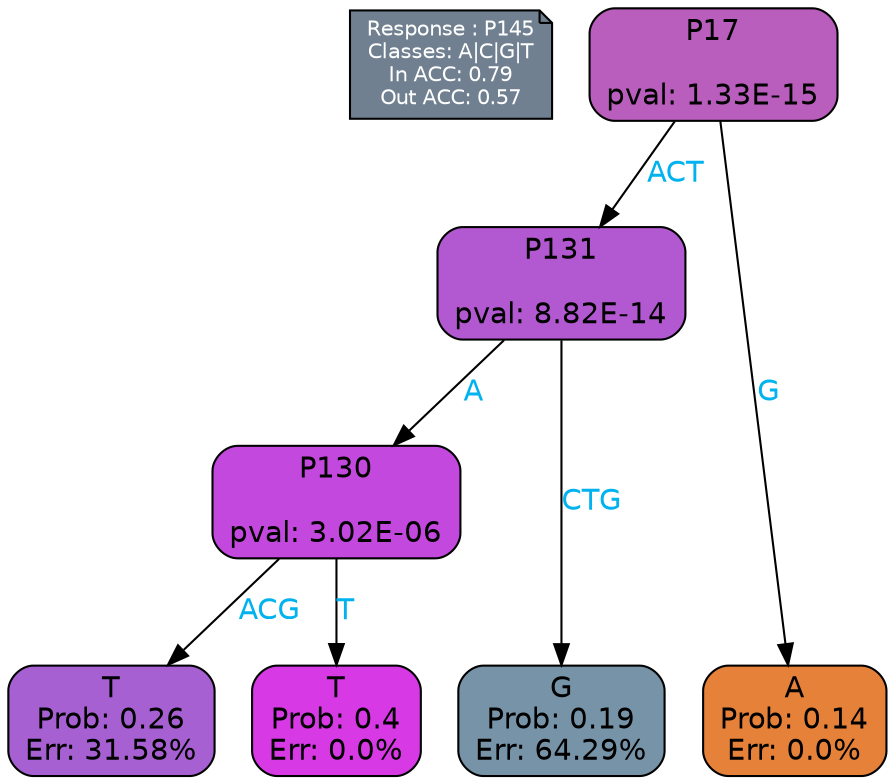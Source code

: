 digraph Tree {
node [shape=box, style="filled, rounded", color="black", fontname=helvetica] ;
graph [ranksep=equally, splines=polylines, bgcolor=transparent, dpi=600] ;
edge [fontname=helvetica] ;
LEGEND [label="Response : P145
Classes: A|C|G|T
In ACC: 0.79
Out ACC: 0.57
",shape=note,align=left,style=filled,fillcolor="slategray",fontcolor="white",fontsize=10];1 [label="P17

pval: 1.33E-15", fillcolor="#b95ebc"] ;
2 [label="P131

pval: 8.82E-14", fillcolor="#b259d1"] ;
3 [label="P130

pval: 3.02E-06", fillcolor="#c348dd"] ;
4 [label="T
Prob: 0.26
Err: 31.58%", fillcolor="#a660d2"] ;
5 [label="T
Prob: 0.4
Err: 0.0%", fillcolor="#d739e5"] ;
6 [label="G
Prob: 0.19
Err: 64.29%", fillcolor="#7693a7"] ;
7 [label="A
Prob: 0.14
Err: 0.0%", fillcolor="#e58139"] ;
1 -> 2 [label="ACT",fontcolor=deepskyblue2] ;
1 -> 7 [label="G",fontcolor=deepskyblue2] ;
2 -> 3 [label="A",fontcolor=deepskyblue2] ;
2 -> 6 [label="CTG",fontcolor=deepskyblue2] ;
3 -> 4 [label="ACG",fontcolor=deepskyblue2] ;
3 -> 5 [label="T",fontcolor=deepskyblue2] ;
{rank = same; 4;5;6;7;}{rank = same; LEGEND;1;}}